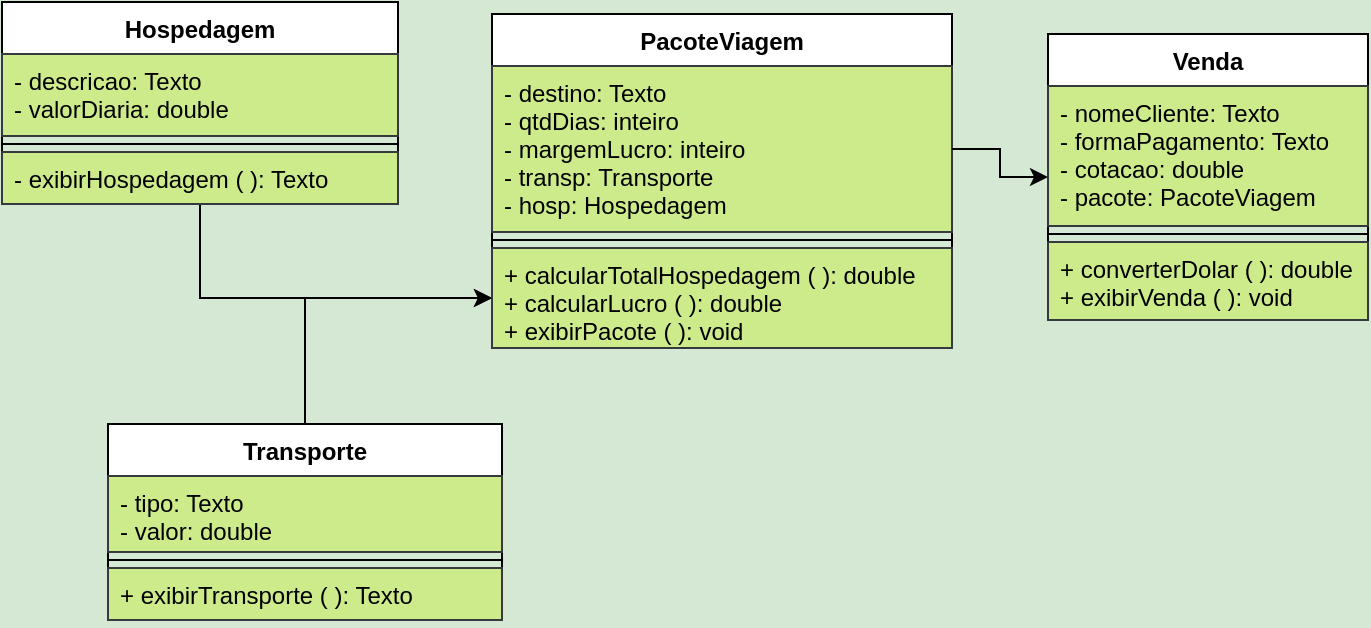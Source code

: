 <mxfile version="20.4.0" type="device"><diagram id="v5qM-MGE1gsdLxpJCBl2" name="Página-1"><mxGraphModel dx="1102" dy="572" grid="0" gridSize="10" guides="1" tooltips="1" connect="1" arrows="1" fold="1" page="1" pageScale="1" pageWidth="827" pageHeight="1169" background="#D5E8D4" math="0" shadow="0"><root><mxCell id="0"/><mxCell id="1" parent="0"/><mxCell id="sQozzMur7MKXXP56lA37-2" value="" style="edgeStyle=orthogonalEdgeStyle;rounded=0;orthogonalLoop=1;jettySize=auto;html=1;" edge="1" parent="1" source="kw92pIbcmEQdGd7tCm0r-1" target="kw92pIbcmEQdGd7tCm0r-16"><mxGeometry relative="1" as="geometry"/></mxCell><mxCell id="kw92pIbcmEQdGd7tCm0r-1" value="Transporte" style="swimlane;fontStyle=1;align=center;verticalAlign=top;childLayout=stackLayout;horizontal=1;startSize=26;horizontalStack=0;resizeParent=1;resizeParentMax=0;resizeLast=0;collapsible=1;marginBottom=0;fontFamily=Helvetica;" parent="1" vertex="1"><mxGeometry x="126" y="379" width="197" height="98" as="geometry"/></mxCell><mxCell id="kw92pIbcmEQdGd7tCm0r-2" value="- tipo: Texto&#xA;- valor: double&#xA;" style="text;strokeColor=#36393d;fillColor=#cdeb8b;align=left;verticalAlign=top;spacingLeft=4;spacingRight=4;overflow=hidden;rotatable=0;points=[[0,0.5],[1,0.5]];portConstraint=eastwest;" parent="kw92pIbcmEQdGd7tCm0r-1" vertex="1"><mxGeometry y="26" width="197" height="38" as="geometry"/></mxCell><mxCell id="kw92pIbcmEQdGd7tCm0r-3" value="" style="line;strokeWidth=1;fillColor=default;align=left;verticalAlign=middle;spacingTop=-1;spacingLeft=3;spacingRight=3;rotatable=0;labelPosition=right;points=[];portConstraint=eastwest;strokeColor=inherit;" parent="kw92pIbcmEQdGd7tCm0r-1" vertex="1"><mxGeometry y="64" width="197" height="8" as="geometry"/></mxCell><mxCell id="kw92pIbcmEQdGd7tCm0r-22" value="+ exibirTransporte ( ): Texto" style="text;strokeColor=#36393d;fillColor=#cdeb8b;align=left;verticalAlign=top;spacingLeft=4;spacingRight=4;overflow=hidden;rotatable=0;points=[[0,0.5],[1,0.5]];portConstraint=eastwest;" parent="kw92pIbcmEQdGd7tCm0r-1" vertex="1"><mxGeometry y="72" width="197" height="26" as="geometry"/></mxCell><mxCell id="sQozzMur7MKXXP56lA37-1" value="" style="edgeStyle=orthogonalEdgeStyle;rounded=0;orthogonalLoop=1;jettySize=auto;html=1;" edge="1" parent="1" source="kw92pIbcmEQdGd7tCm0r-9" target="kw92pIbcmEQdGd7tCm0r-16"><mxGeometry relative="1" as="geometry"/></mxCell><mxCell id="kw92pIbcmEQdGd7tCm0r-9" value="Hospedagem" style="swimlane;fontStyle=1;align=center;verticalAlign=top;childLayout=stackLayout;horizontal=1;startSize=26;horizontalStack=0;resizeParent=1;resizeParentMax=0;resizeLast=0;collapsible=1;marginBottom=0;fontFamily=Helvetica;" parent="1" vertex="1"><mxGeometry x="73" y="168" width="198" height="101" as="geometry"/></mxCell><mxCell id="kw92pIbcmEQdGd7tCm0r-10" value="- descricao: Texto&#xA;- valorDiaria: double&#xA;" style="text;strokeColor=#36393d;fillColor=#cdeb8b;align=left;verticalAlign=top;spacingLeft=4;spacingRight=4;overflow=hidden;rotatable=0;points=[[0,0.5],[1,0.5]];portConstraint=eastwest;" parent="kw92pIbcmEQdGd7tCm0r-9" vertex="1"><mxGeometry y="26" width="198" height="41" as="geometry"/></mxCell><mxCell id="kw92pIbcmEQdGd7tCm0r-11" value="" style="line;strokeWidth=1;fillColor=default;align=left;verticalAlign=middle;spacingTop=-1;spacingLeft=3;spacingRight=3;rotatable=0;labelPosition=right;points=[];portConstraint=eastwest;strokeColor=inherit;" parent="kw92pIbcmEQdGd7tCm0r-9" vertex="1"><mxGeometry y="67" width="198" height="8" as="geometry"/></mxCell><mxCell id="kw92pIbcmEQdGd7tCm0r-21" value="- exibirHospedagem ( ): Texto" style="text;strokeColor=#36393d;fillColor=#cdeb8b;align=left;verticalAlign=top;spacingLeft=4;spacingRight=4;overflow=hidden;rotatable=0;points=[[0,0.5],[1,0.5]];portConstraint=eastwest;" parent="kw92pIbcmEQdGd7tCm0r-9" vertex="1"><mxGeometry y="75" width="198" height="26" as="geometry"/></mxCell><mxCell id="kw92pIbcmEQdGd7tCm0r-13" value="PacoteViagem" style="swimlane;fontStyle=1;align=center;verticalAlign=top;childLayout=stackLayout;horizontal=1;startSize=26;horizontalStack=0;resizeParent=1;resizeParentMax=0;resizeLast=0;collapsible=1;marginBottom=0;fontFamily=Helvetica;" parent="1" vertex="1"><mxGeometry x="318" y="174" width="230" height="167" as="geometry"/></mxCell><mxCell id="kw92pIbcmEQdGd7tCm0r-14" value="- destino: Texto&#xA;- qtdDias: inteiro&#xA;- margemLucro: inteiro&#xA;- transp: Transporte&#xA;- hosp: Hospedagem&#xA;&#xA;&#xA;&#xA;" style="text;strokeColor=#36393d;fillColor=#cdeb8b;align=left;verticalAlign=top;spacingLeft=4;spacingRight=4;overflow=hidden;rotatable=0;points=[[0,0.5],[1,0.5]];portConstraint=eastwest;" parent="kw92pIbcmEQdGd7tCm0r-13" vertex="1"><mxGeometry y="26" width="230" height="83" as="geometry"/></mxCell><mxCell id="kw92pIbcmEQdGd7tCm0r-15" value="" style="line;strokeWidth=1;fillColor=default;align=left;verticalAlign=middle;spacingTop=-1;spacingLeft=3;spacingRight=3;rotatable=0;labelPosition=right;points=[];portConstraint=eastwest;strokeColor=inherit;" parent="kw92pIbcmEQdGd7tCm0r-13" vertex="1"><mxGeometry y="109" width="230" height="8" as="geometry"/></mxCell><mxCell id="kw92pIbcmEQdGd7tCm0r-16" value="+ calcularTotalHospedagem ( ): double&#xA;+ calcularLucro ( ): double&#xA;+ exibirPacote ( ): void&#xA;&#xA;&#xA;" style="text;strokeColor=#36393d;fillColor=#cdeb8b;align=left;verticalAlign=top;spacingLeft=4;spacingRight=4;overflow=hidden;rotatable=0;points=[[0,0.5],[1,0.5]];portConstraint=eastwest;" parent="kw92pIbcmEQdGd7tCm0r-13" vertex="1"><mxGeometry y="117" width="230" height="50" as="geometry"/></mxCell><mxCell id="kw92pIbcmEQdGd7tCm0r-17" value="Venda" style="swimlane;fontStyle=1;align=center;verticalAlign=top;childLayout=stackLayout;horizontal=1;startSize=26;horizontalStack=0;resizeParent=1;resizeParentMax=0;resizeLast=0;collapsible=1;marginBottom=0;fontFamily=Helvetica;" parent="1" vertex="1"><mxGeometry x="596" y="184" width="160" height="143" as="geometry"/></mxCell><mxCell id="kw92pIbcmEQdGd7tCm0r-18" value="- nomeCliente: Texto&#xA;- formaPagamento: Texto&#xA;- cotacao: double&#xA;- pacote: PacoteViagem&#xA;&#xA;&#xA;" style="text;strokeColor=#36393d;fillColor=#cdeb8b;align=left;verticalAlign=top;spacingLeft=4;spacingRight=4;overflow=hidden;rotatable=0;points=[[0,0.5],[1,0.5]];portConstraint=eastwest;" parent="kw92pIbcmEQdGd7tCm0r-17" vertex="1"><mxGeometry y="26" width="160" height="70" as="geometry"/></mxCell><mxCell id="kw92pIbcmEQdGd7tCm0r-19" value="" style="line;strokeWidth=1;fillColor=default;align=left;verticalAlign=middle;spacingTop=-1;spacingLeft=3;spacingRight=3;rotatable=0;labelPosition=right;points=[];portConstraint=eastwest;strokeColor=inherit;" parent="kw92pIbcmEQdGd7tCm0r-17" vertex="1"><mxGeometry y="96" width="160" height="8" as="geometry"/></mxCell><mxCell id="kw92pIbcmEQdGd7tCm0r-20" value="+ converterDolar ( ): double&#xA;+ exibirVenda ( ): void&#xA;" style="text;strokeColor=#36393d;fillColor=#cdeb8b;align=left;verticalAlign=top;spacingLeft=4;spacingRight=4;overflow=hidden;rotatable=0;points=[[0,0.5],[1,0.5]];portConstraint=eastwest;" parent="kw92pIbcmEQdGd7tCm0r-17" vertex="1"><mxGeometry y="104" width="160" height="39" as="geometry"/></mxCell><mxCell id="sQozzMur7MKXXP56lA37-3" value="" style="edgeStyle=orthogonalEdgeStyle;rounded=0;orthogonalLoop=1;jettySize=auto;html=1;entryX=0;entryY=0.5;entryDx=0;entryDy=0;" edge="1" parent="1" source="kw92pIbcmEQdGd7tCm0r-14" target="kw92pIbcmEQdGd7tCm0r-17"><mxGeometry relative="1" as="geometry"/></mxCell></root></mxGraphModel></diagram></mxfile>